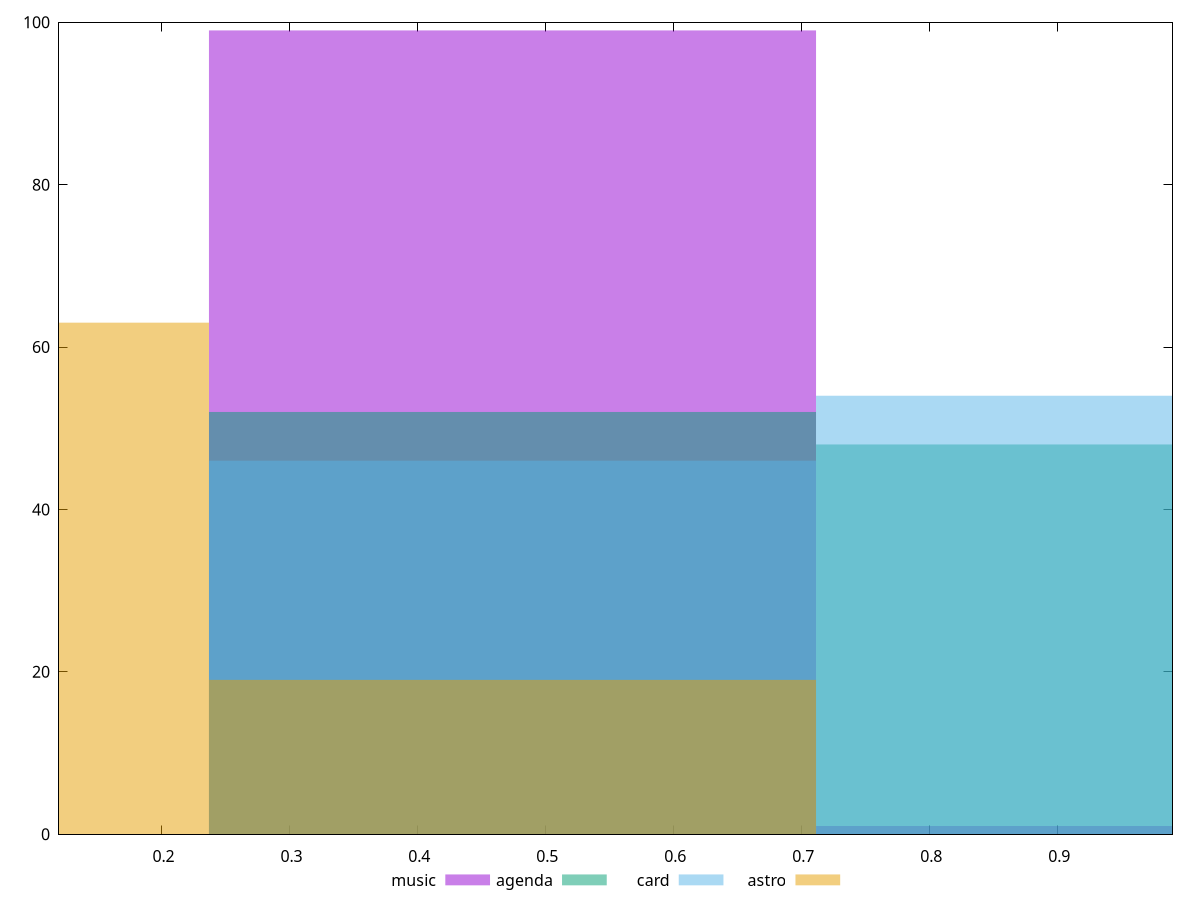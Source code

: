 reset

$music <<EOF
0.4743303742106959 99
0.9486607484213918 1
EOF

$agenda <<EOF
0.4743303742106959 52
0.9486607484213918 48
EOF

$card <<EOF
0.4743303742106959 46
0.9486607484213918 54
EOF

$astro <<EOF
0.4743303742106959 19
0 63
EOF

set key outside below
set boxwidth 0.4743303742106959
set xrange [0.12:0.99]
set yrange [0:100]
set trange [0:100]
set style fill transparent solid 0.5 noborder
set terminal svg size 640, 520 enhanced background rgb 'white'
set output "reports/report_00028_2021-02-24T12-49-42.674Z/meta/score/comparison/histogram/all_raw.svg"

plot $music title "music" with boxes, \
     $agenda title "agenda" with boxes, \
     $card title "card" with boxes, \
     $astro title "astro" with boxes

reset
